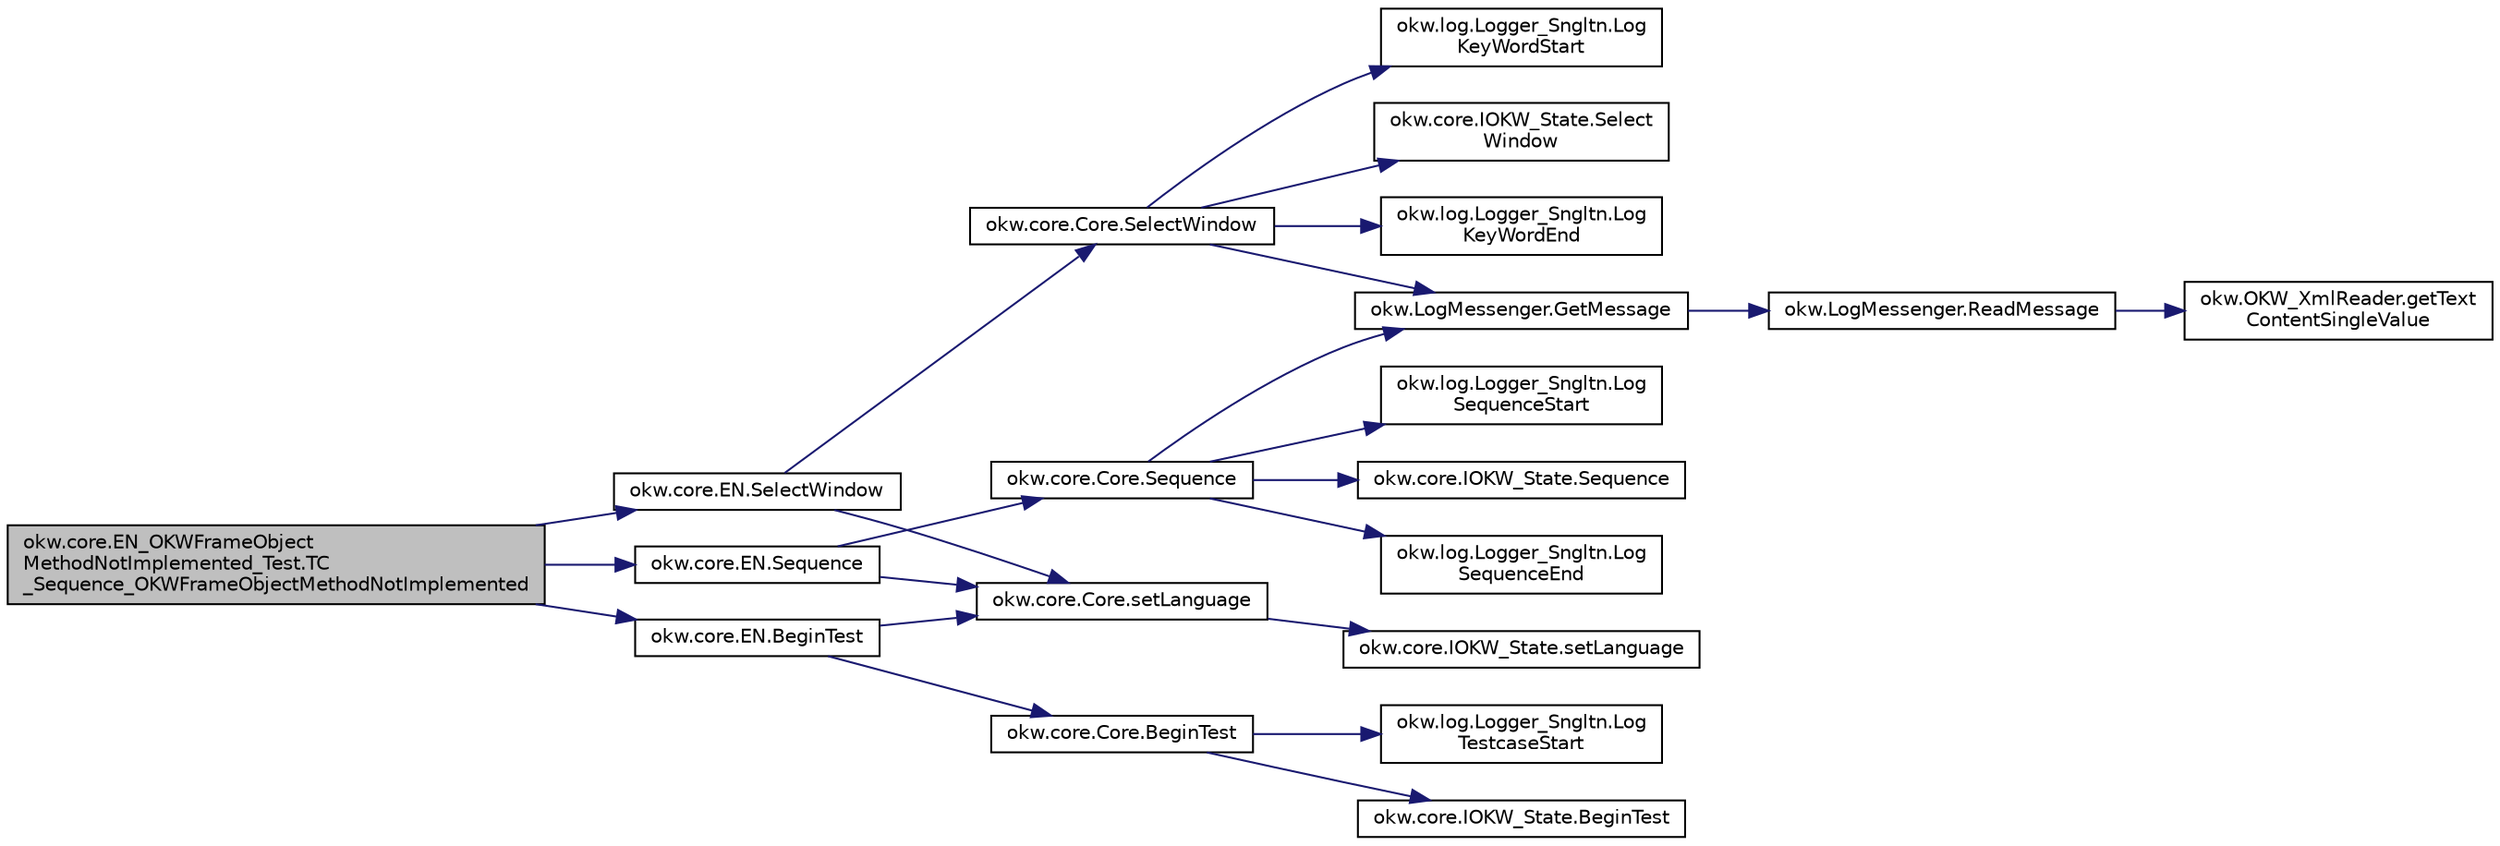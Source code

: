 digraph "okw.core.EN_OKWFrameObjectMethodNotImplemented_Test.TC_Sequence_OKWFrameObjectMethodNotImplemented"
{
 // INTERACTIVE_SVG=YES
 // LATEX_PDF_SIZE
  edge [fontname="Helvetica",fontsize="10",labelfontname="Helvetica",labelfontsize="10"];
  node [fontname="Helvetica",fontsize="10",shape=record];
  rankdir="LR";
  Node114 [label="okw.core.EN_OKWFrameObject\lMethodNotImplemented_Test.TC\l_Sequence_OKWFrameObjectMethodNotImplemented",height=0.2,width=0.4,color="black", fillcolor="grey75", style="filled", fontcolor="black",tooltip="Prüft ob die Ausnahme OKWFrameObjectMethodNotImplemented von Sequence( FN, SEQ_NAME,..."];
  Node114 -> Node115 [color="midnightblue",fontsize="10",style="solid",fontname="Helvetica"];
  Node115 [label="okw.core.EN.BeginTest",height=0.2,width=0.4,color="black", fillcolor="white", style="filled",URL="$classokw_1_1core_1_1_e_n.html#aef613b0a3e6bb8a9623984db145cae69",tooltip="Markiert den Anfang eines neuen Testfalls."];
  Node115 -> Node116 [color="midnightblue",fontsize="10",style="solid",fontname="Helvetica"];
  Node116 [label="okw.core.Core.setLanguage",height=0.2,width=0.4,color="black", fillcolor="white", style="filled",URL="$classokw_1_1core_1_1_core.html#ab4e0f723d27cb11c944ec4c82c426100",tooltip="Setzt die Sprache auf den gegebenen wert Language."];
  Node116 -> Node117 [color="midnightblue",fontsize="10",style="solid",fontname="Helvetica"];
  Node117 [label="okw.core.IOKW_State.setLanguage",height=0.2,width=0.4,color="black", fillcolor="white", style="filled",URL="$interfaceokw_1_1core_1_1_i_o_k_w___state.html#a866baa0bde08a47418f54d63bdb56097",tooltip="Interne Methode zum setzen der Sprache für die sprachabhängigen Ausgaben der Dokumentation (Log)."];
  Node115 -> Node118 [color="midnightblue",fontsize="10",style="solid",fontname="Helvetica"];
  Node118 [label="okw.core.Core.BeginTest",height=0.2,width=0.4,color="black", fillcolor="white", style="filled",URL="$classokw_1_1core_1_1_core.html#acfefe92468c9eb9e951846372726c4d8",tooltip="Markiert den Anfang eines neuen Testfalls."];
  Node118 -> Node119 [color="midnightblue",fontsize="10",style="solid",fontname="Helvetica"];
  Node119 [label="okw.log.Logger_Sngltn.Log\lTestcaseStart",height=0.2,width=0.4,color="black", fillcolor="white", style="filled",URL="$classokw_1_1log_1_1_logger___sngltn.html#a60f4ad59db847ae61df928f9920f3deb",tooltip="Ausgabe des Testfalls."];
  Node118 -> Node120 [color="midnightblue",fontsize="10",style="solid",fontname="Helvetica"];
  Node120 [label="okw.core.IOKW_State.BeginTest",height=0.2,width=0.4,color="black", fillcolor="white", style="filled",URL="$interfaceokw_1_1core_1_1_i_o_k_w___state.html#ae5480ddb1fc37eade5d899d335bc4b13",tooltip="Markiert den Anfang eines neuen Testfalls."];
  Node114 -> Node121 [color="midnightblue",fontsize="10",style="solid",fontname="Helvetica"];
  Node121 [label="okw.core.EN.SelectWindow",height=0.2,width=0.4,color="black", fillcolor="white", style="filled",URL="$classokw_1_1core_1_1_e_n.html#a2b61c2b39a9cfdbdfd25fe0e3d43785b",tooltip="Setzt den Kontext auf das gegebene Fenster."];
  Node121 -> Node116 [color="midnightblue",fontsize="10",style="solid",fontname="Helvetica"];
  Node121 -> Node122 [color="midnightblue",fontsize="10",style="solid",fontname="Helvetica"];
  Node122 [label="okw.core.Core.SelectWindow",height=0.2,width=0.4,color="black", fillcolor="white", style="filled",URL="$classokw_1_1core_1_1_core.html#a6a68660eb5e34965522896e2a5c48314",tooltip="Setzt den Kontext auf das gegebene Fenster."];
  Node122 -> Node123 [color="midnightblue",fontsize="10",style="solid",fontname="Helvetica"];
  Node123 [label="okw.log.Logger_Sngltn.Log\lKeyWordStart",height=0.2,width=0.4,color="black", fillcolor="white", style="filled",URL="$classokw_1_1log_1_1_logger___sngltn.html#a70ec25e200e00ecefc544e8fd371d2ef",tooltip="Ausgabe eines Schlüsselwortes."];
  Node122 -> Node124 [color="midnightblue",fontsize="10",style="solid",fontname="Helvetica"];
  Node124 [label="okw.LogMessenger.GetMessage",height=0.2,width=0.4,color="black", fillcolor="white", style="filled",URL="$classokw_1_1_log_messenger.html#af225d1f037d47b3b085175c09d78bdd2",tooltip="Holt die Log-Meldung für MethodeNmae/Textkey ohne weitere Parameter."];
  Node124 -> Node125 [color="midnightblue",fontsize="10",style="solid",fontname="Helvetica"];
  Node125 [label="okw.LogMessenger.ReadMessage",height=0.2,width=0.4,color="black", fillcolor="white", style="filled",URL="$classokw_1_1_log_messenger.html#a530cd6ab82ec82a04206a2e976ec06e3",tooltip="Interne Kernfunktion holt die Log-Meldung mit Platzhaltern aus der XML-Datei."];
  Node125 -> Node126 [color="midnightblue",fontsize="10",style="solid",fontname="Helvetica"];
  Node126 [label="okw.OKW_XmlReader.getText\lContentSingleValue",height=0.2,width=0.4,color="black", fillcolor="white", style="filled",URL="$classokw_1_1_o_k_w___xml_reader.html#ab920b5335a2e1429c14cc5f8e79f39eb",tooltip="Lies den TextContent eines Tag."];
  Node122 -> Node127 [color="midnightblue",fontsize="10",style="solid",fontname="Helvetica"];
  Node127 [label="okw.core.IOKW_State.Select\lWindow",height=0.2,width=0.4,color="black", fillcolor="white", style="filled",URL="$interfaceokw_1_1core_1_1_i_o_k_w___state.html#ad4fc9610ed5b1176590a45b55e6ac7f0",tooltip="Setzt den Kontext auf das gegebene Fenster."];
  Node122 -> Node128 [color="midnightblue",fontsize="10",style="solid",fontname="Helvetica"];
  Node128 [label="okw.log.Logger_Sngltn.Log\lKeyWordEnd",height=0.2,width=0.4,color="black", fillcolor="white", style="filled",URL="$classokw_1_1log_1_1_logger___sngltn.html#aa7d2da98631d21644da70c187f03155e",tooltip="LogKeyWordEnd:"];
  Node114 -> Node129 [color="midnightblue",fontsize="10",style="solid",fontname="Helvetica"];
  Node129 [label="okw.core.EN.Sequence",height=0.2,width=0.4,color="black", fillcolor="white", style="filled",URL="$classokw_1_1core_1_1_e_n.html#a793e46a7e683652b6d2a860519153079",tooltip="Ruft die Sequenz eines Fensters auf."];
  Node129 -> Node116 [color="midnightblue",fontsize="10",style="solid",fontname="Helvetica"];
  Node129 -> Node130 [color="midnightblue",fontsize="10",style="solid",fontname="Helvetica"];
  Node130 [label="okw.core.Core.Sequence",height=0.2,width=0.4,color="black", fillcolor="white", style="filled",URL="$classokw_1_1core_1_1_core.html#ab0cd601b3ec8b8e20755ed24a3d8680b",tooltip="Ruft die Sequenz eines Fensters auf."];
  Node130 -> Node131 [color="midnightblue",fontsize="10",style="solid",fontname="Helvetica"];
  Node131 [label="okw.log.Logger_Sngltn.Log\lSequenceStart",height=0.2,width=0.4,color="black", fillcolor="white", style="filled",URL="$classokw_1_1log_1_1_logger___sngltn.html#aa33115ed2cc1df4626fac79f1653def2",tooltip="LogSequenceStart: Begin of a Sequence."];
  Node130 -> Node124 [color="midnightblue",fontsize="10",style="solid",fontname="Helvetica"];
  Node130 -> Node132 [color="midnightblue",fontsize="10",style="solid",fontname="Helvetica"];
  Node132 [label="okw.core.IOKW_State.Sequence",height=0.2,width=0.4,color="black", fillcolor="white", style="filled",URL="$interfaceokw_1_1core_1_1_i_o_k_w___state.html#a33edc5c4d97bf7f4a35d75619985eac7",tooltip="Ruft die Sequenz eines Fensters auf."];
  Node130 -> Node133 [color="midnightblue",fontsize="10",style="solid",fontname="Helvetica"];
  Node133 [label="okw.log.Logger_Sngltn.Log\lSequenceEnd",height=0.2,width=0.4,color="black", fillcolor="white", style="filled",URL="$classokw_1_1log_1_1_logger___sngltn.html#a1273a6e9464407df7c67cbb1be0edb72",tooltip="LogSequenceEnd:"];
}
